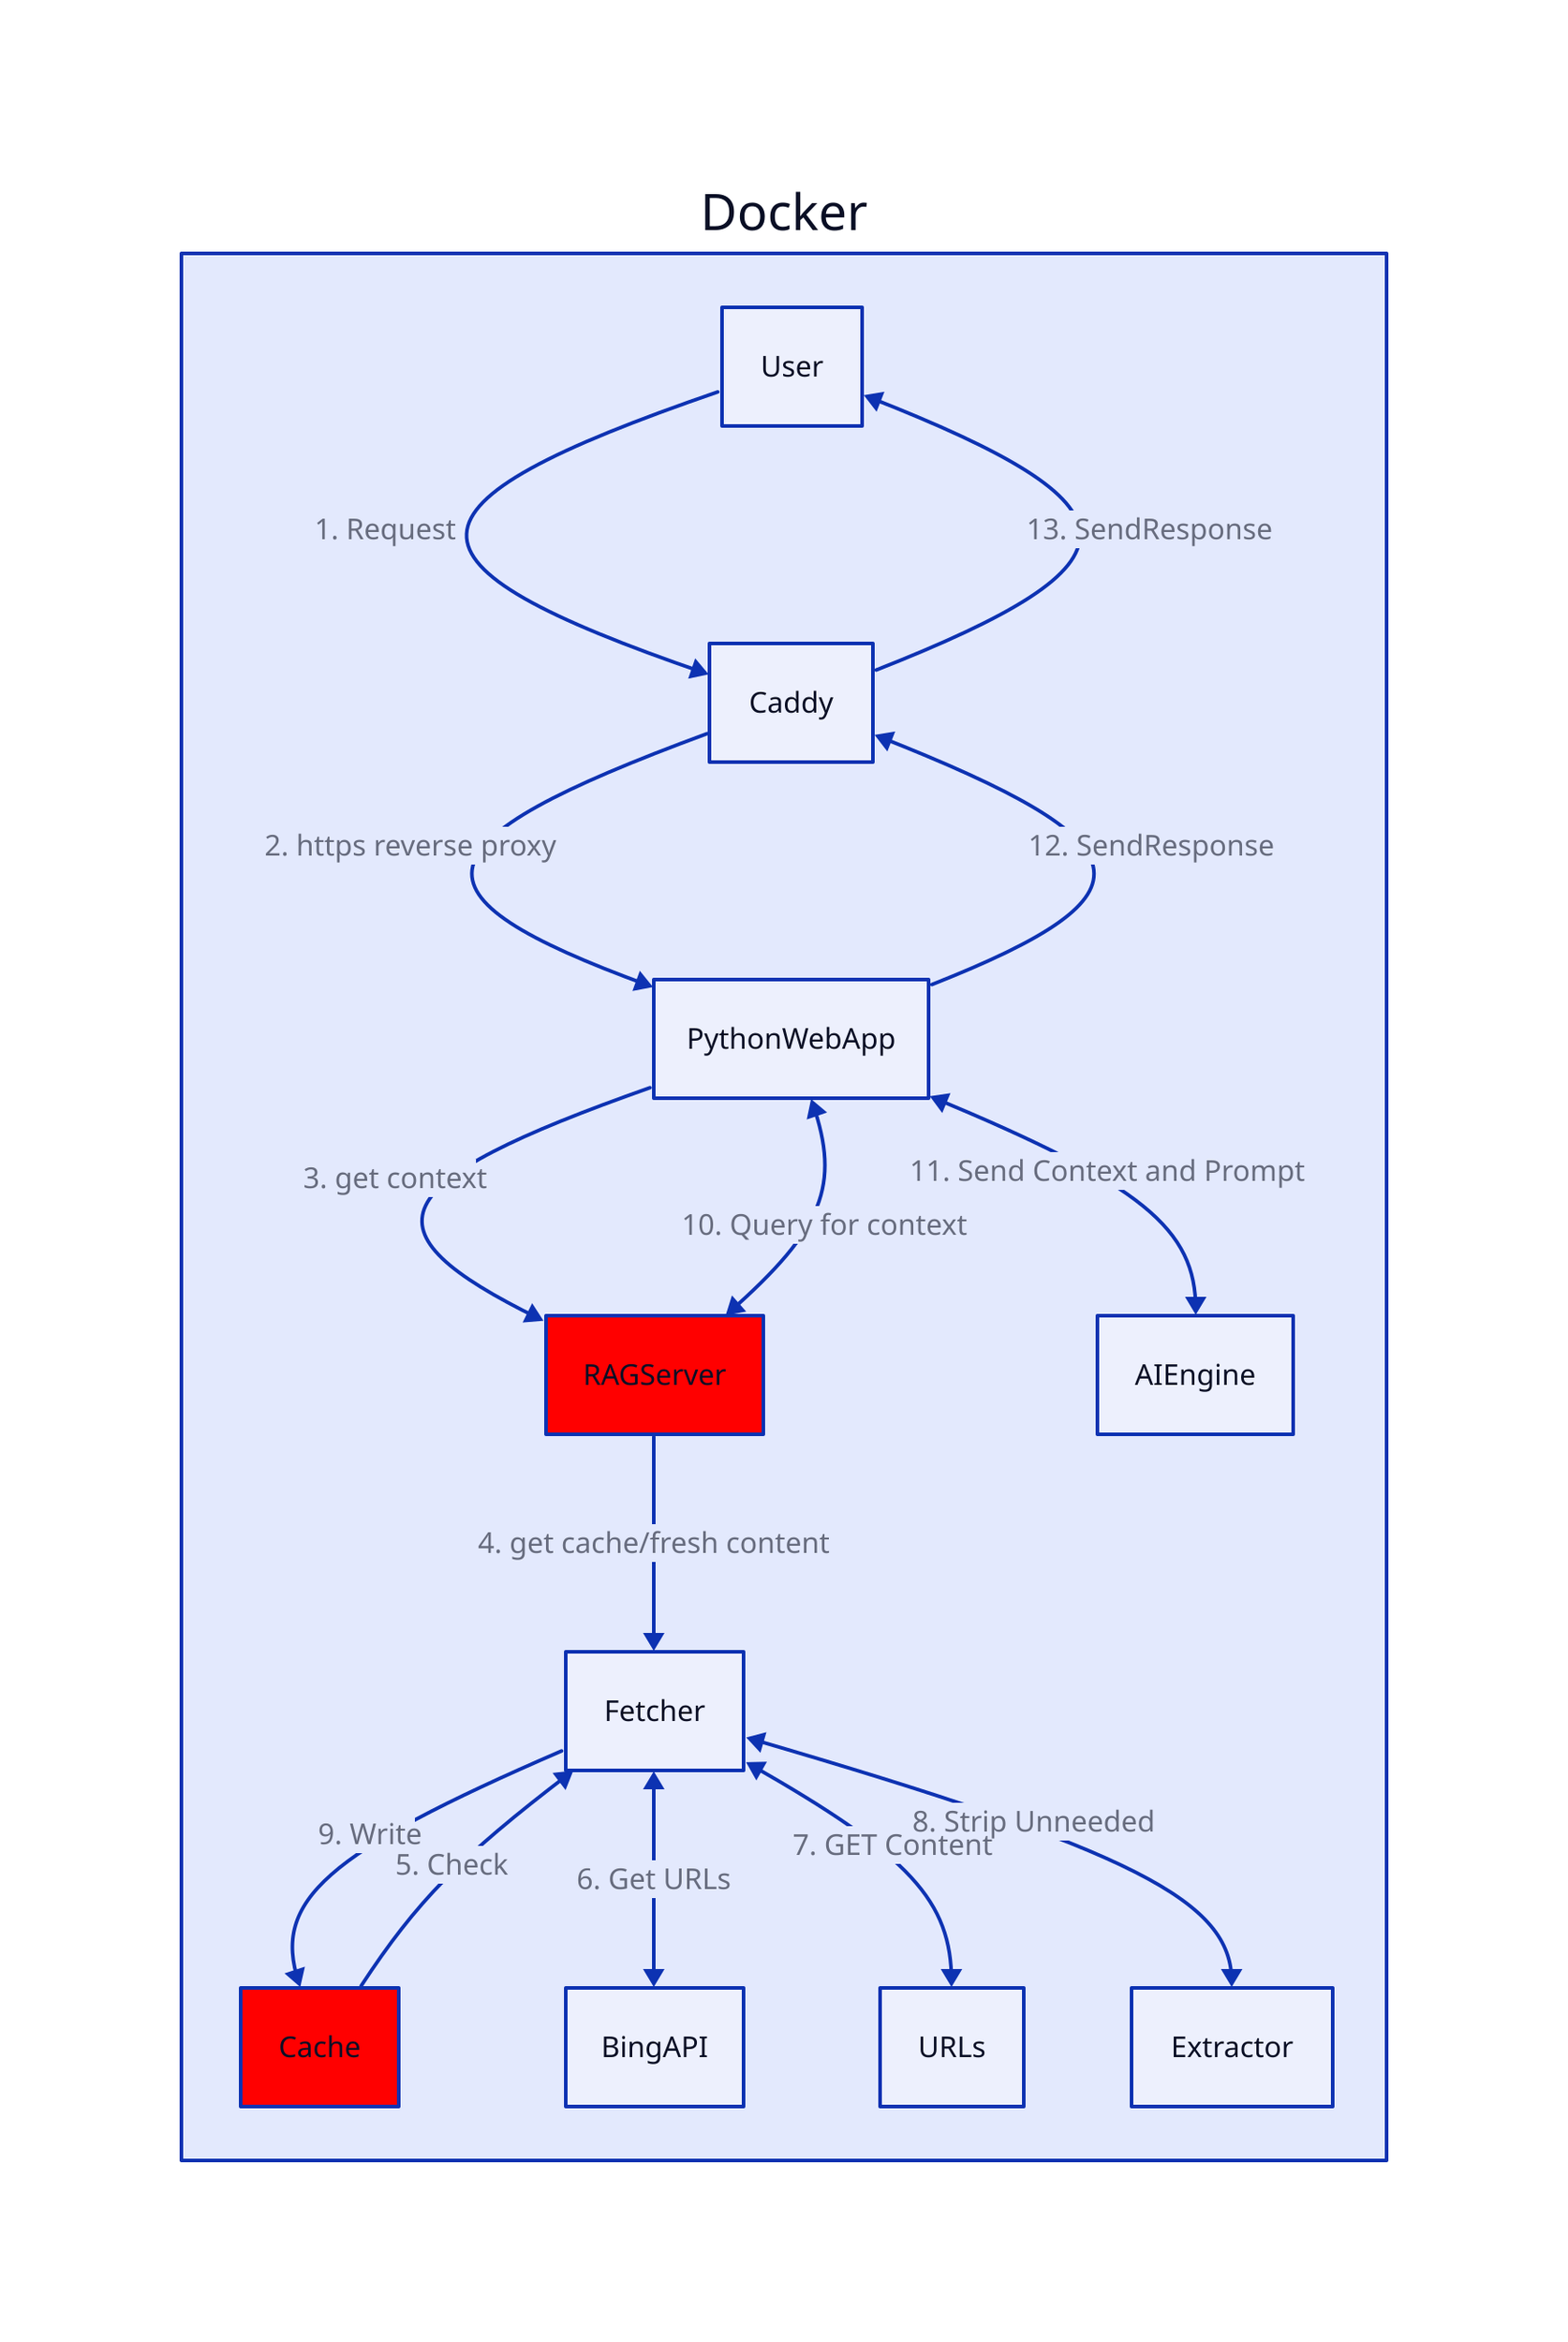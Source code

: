 vars: {
    d2-config: {
        layout-engine: elk
        theme-id: 200
    }
}

Docker {
    User -> Caddy: 1. Request
    Caddy -> PythonWebApp: 2. https reverse proxy
    PythonWebApp -> RAGServer: 3. get context
    RAGServer -> Fetcher: 4. get cache/fresh content
    RAGServer.style.fill: red
    Fetcher <- Cache: 5. Check
    Fetcher <-> BingAPI: 6. Get URLs
    Fetcher <-> URLs: 7. GET Content
    Fetcher <-> Extractor: 8. Strip Unneeded
    Fetcher -> Cache: 9. Write
    Cache.style.fill: red
    PythonWebApp <-> RAGServer: 10. Query for context
    PythonWebApp <-> AIEngine: 11. Send Context and Prompt
    PythonWebApp -> Caddy: 12. SendResponse
    Caddy -> User: 13. SendResponse
}
